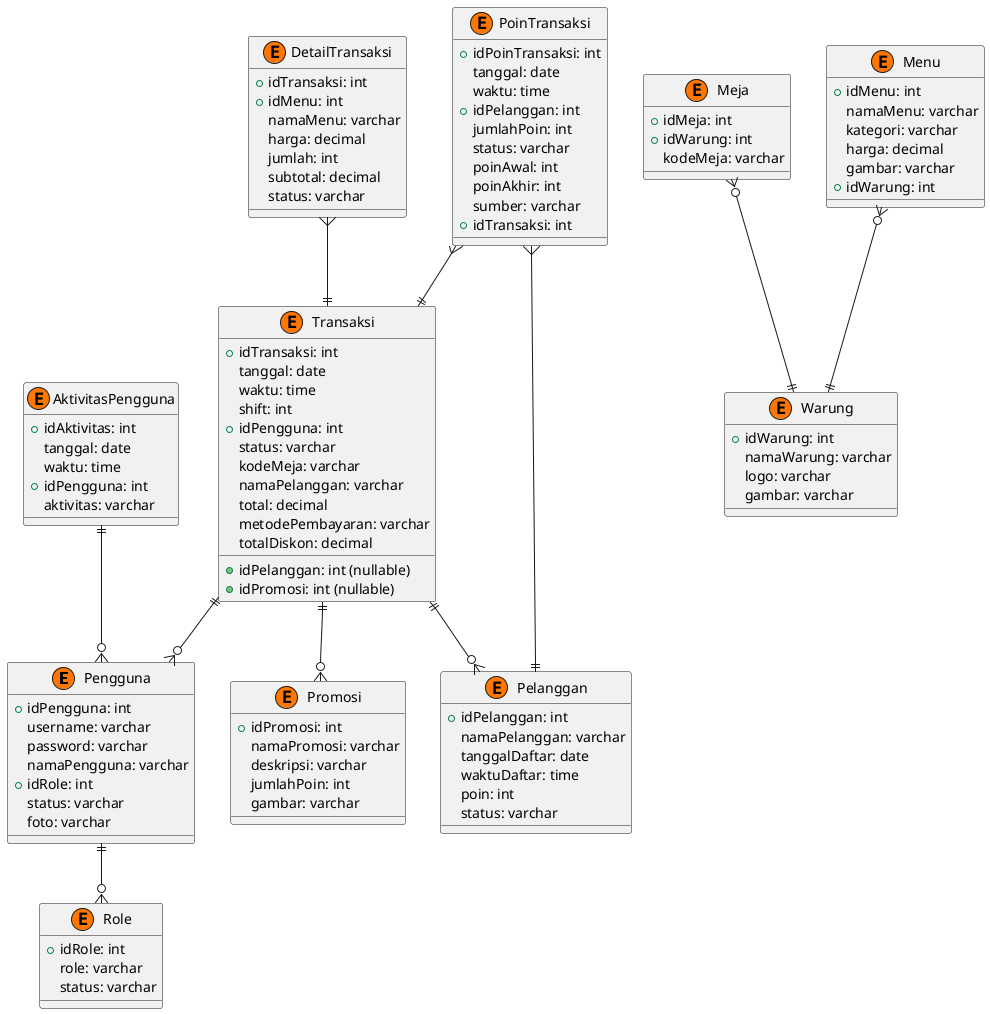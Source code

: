 @startuml

entity Pengguna <<E, #FF7700>> {
  +idPengguna: int
  username: varchar
  password: varchar
  namaPengguna: varchar
  +idRole: int
  status: varchar
  foto: varchar
}

entity AktivitasPengguna <<E, #FF7700>> {
  +idAktivitas: int
  tanggal: date
  waktu: time
  +idPengguna: int
  aktivitas: varchar
}

entity Role <<E, #FF7700>> {
  +idRole: int
  role: varchar
  status: varchar
}

entity Warung <<E, #FF7700>> {
  +idWarung: int
  namaWarung: varchar
  logo: varchar
  gambar: varchar
}

entity Meja <<E, #FF7700>> {
  +idMeja: int
  +idWarung: int
  kodeMeja: varchar
}

entity Menu <<E, #FF7700>> {
  +idMenu: int
  namaMenu: varchar
  kategori: varchar
  harga: decimal
  gambar: varchar
  +idWarung: int
}

entity Transaksi <<E, #FF7700>> {
  +idTransaksi: int
  tanggal: date
  waktu: time
  shift: int
  +idPengguna: int
  +idPelanggan: int (nullable)
  status: varchar
  kodeMeja: varchar
  namaPelanggan: varchar
  total: decimal
  metodePembayaran: varchar
  totalDiskon: decimal
  +idPromosi: int (nullable)
}

entity DetailTransaksi <<E, #FF7700>> {
  +idTransaksi: int
  +idMenu: int
  namaMenu: varchar
  harga: decimal
  jumlah: int
  subtotal: decimal
  status: varchar
}

entity Pelanggan <<E, #FF7700>> {
  +idPelanggan: int
  namaPelanggan: varchar
  tanggalDaftar: date
  waktuDaftar: time
  poin: int
  status: varchar
}

entity PoinTransaksi <<E, #FF7700>> {
  +idPoinTransaksi: int
  tanggal: date
  waktu: time
  +idPelanggan: int
  jumlahPoin: int
  status: varchar
  poinAwal: int
  poinAkhir: int
  sumber: varchar
  +idTransaksi: int
}

entity Promosi <<E, #FF7700>> {
  +idPromosi: int
  namaPromosi: varchar
  deskripsi: varchar
  jumlahPoin: int
  gambar: varchar
}

Pengguna ||--o{ Role
AktivitasPengguna ||--o{ Pengguna
Meja }o--|| Warung
Menu }o--|| Warung
DetailTransaksi }--|| Transaksi
Transaksi ||--o{ Pengguna
Transaksi ||--o{ Pelanggan
PoinTransaksi }--|| Pelanggan
PoinTransaksi }--|| Transaksi
Transaksi ||--o{ Promosi

@enduml
